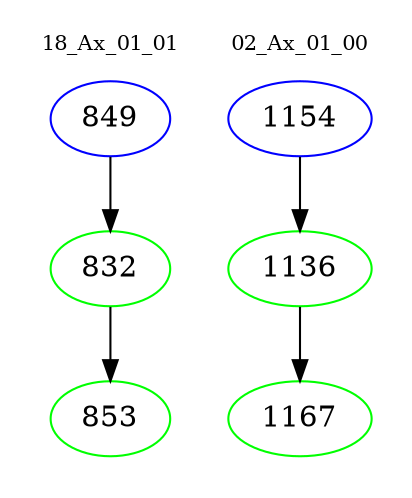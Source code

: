 digraph{
subgraph cluster_0 {
color = white
label = "18_Ax_01_01";
fontsize=10;
T0_849 [label="849", color="blue"]
T0_849 -> T0_832 [color="black"]
T0_832 [label="832", color="green"]
T0_832 -> T0_853 [color="black"]
T0_853 [label="853", color="green"]
}
subgraph cluster_1 {
color = white
label = "02_Ax_01_00";
fontsize=10;
T1_1154 [label="1154", color="blue"]
T1_1154 -> T1_1136 [color="black"]
T1_1136 [label="1136", color="green"]
T1_1136 -> T1_1167 [color="black"]
T1_1167 [label="1167", color="green"]
}
}
